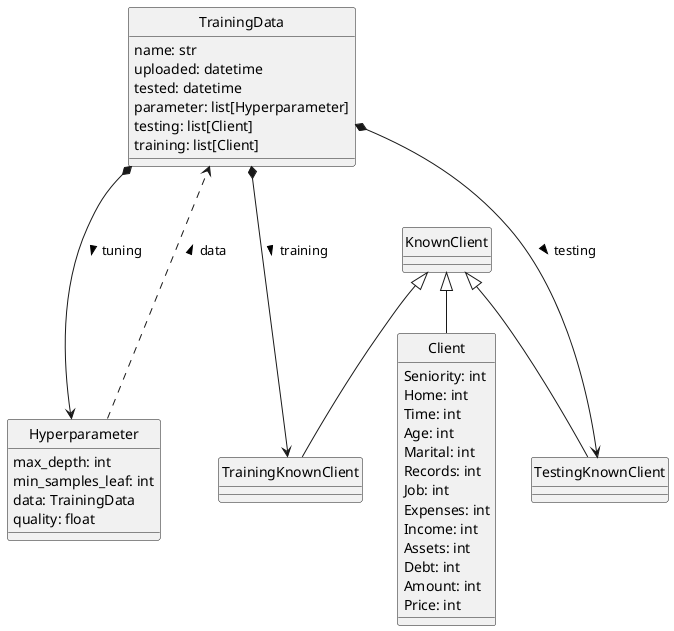 @startuml
'logical-view-3'

hide class circle

class TrainingData {
    name: str
    uploaded: datetime
    tested: datetime
    parameter: list[Hyperparameter]
    testing: list[Client]
    training: list[Client]
}

class Hyperparameter {
    max_depth: int
    min_samples_leaf: int
    data: TrainingData
    quality: float
}

class Client {
    Seniority: int
    Home: int
    Time: int
    Age: int
    Marital: int
    Records: int
    Job: int
    Expenses: int
    Income: int
    Assets: int
    Debt: int
    Amount: int
    Price: int
}

TrainingData *---> Hyperparameter : tuning >
TrainingData *---> TrainingKnownClient : training >
TrainingData *---> TestingKnownClient : testing >
KnownClient <|-- TrainingKnownClient
KnownClient <|-- TestingKnownClient
KnownClient <|-- Client
Hyperparameter ..> TrainingData : data >


@enduml
